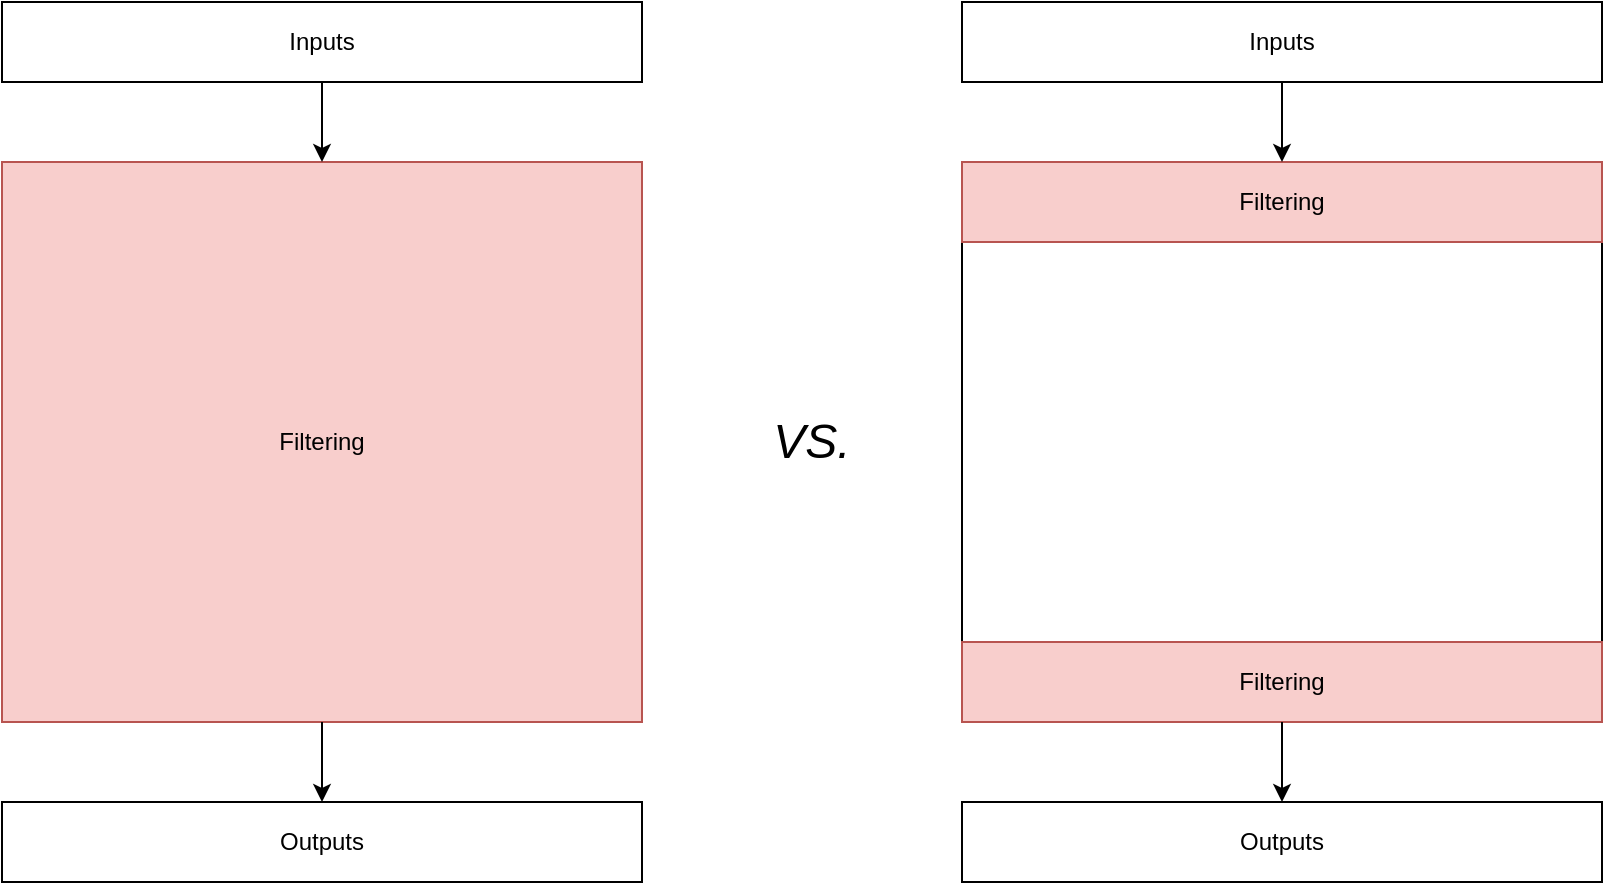 <mxfile version="14.2.9" type="device"><diagram name="Page-1" id="c4acf3e9-155e-7222-9cf6-157b1a14988f"><mxGraphModel dx="946" dy="564" grid="1" gridSize="10" guides="1" tooltips="1" connect="1" arrows="1" fold="1" page="1" pageScale="1" pageWidth="850" pageHeight="1100" background="#ffffff" math="0" shadow="0"><root><mxCell id="0"/><mxCell id="1" parent="0"/><mxCell id="XbddbNJmU0zKAfpiWnmZ-1" value="" style="rounded=0;whiteSpace=wrap;html=1;" vertex="1" parent="1"><mxGeometry x="40" y="120" width="320" height="280" as="geometry"/></mxCell><mxCell id="XbddbNJmU0zKAfpiWnmZ-2" value="" style="rounded=0;whiteSpace=wrap;html=1;" vertex="1" parent="1"><mxGeometry x="40" y="40" width="320" height="40" as="geometry"/></mxCell><mxCell id="XbddbNJmU0zKAfpiWnmZ-3" value="Inputs" style="text;html=1;strokeColor=none;fillColor=none;align=center;verticalAlign=middle;whiteSpace=wrap;rounded=0;" vertex="1" parent="1"><mxGeometry x="180" y="50" width="40" height="20" as="geometry"/></mxCell><mxCell id="XbddbNJmU0zKAfpiWnmZ-4" value="" style="rounded=0;whiteSpace=wrap;html=1;" vertex="1" parent="1"><mxGeometry x="40" y="440" width="320" height="40" as="geometry"/></mxCell><mxCell id="XbddbNJmU0zKAfpiWnmZ-5" value="Outputs" style="text;html=1;strokeColor=none;fillColor=none;align=center;verticalAlign=middle;whiteSpace=wrap;rounded=0;" vertex="1" parent="1"><mxGeometry x="180" y="450" width="40" height="20" as="geometry"/></mxCell><mxCell id="XbddbNJmU0zKAfpiWnmZ-6" value="" style="rounded=0;whiteSpace=wrap;html=1;fillColor=#f8cecc;strokeColor=#b85450;" vertex="1" parent="1"><mxGeometry x="40" y="120" width="320" height="280" as="geometry"/></mxCell><mxCell id="XbddbNJmU0zKAfpiWnmZ-7" value="Filtering" style="text;html=1;strokeColor=none;fillColor=none;align=center;verticalAlign=middle;whiteSpace=wrap;rounded=0;" vertex="1" parent="1"><mxGeometry x="180" y="250" width="40" height="20" as="geometry"/></mxCell><mxCell id="XbddbNJmU0zKAfpiWnmZ-8" value="" style="rounded=0;whiteSpace=wrap;html=1;" vertex="1" parent="1"><mxGeometry x="520" y="120" width="320" height="280" as="geometry"/></mxCell><mxCell id="XbddbNJmU0zKAfpiWnmZ-9" value="" style="rounded=0;whiteSpace=wrap;html=1;fillColor=#f8cecc;strokeColor=#b85450;" vertex="1" parent="1"><mxGeometry x="520" y="120" width="320" height="40" as="geometry"/></mxCell><mxCell id="XbddbNJmU0zKAfpiWnmZ-10" value="" style="rounded=0;whiteSpace=wrap;html=1;fillColor=#f8cecc;strokeColor=#b85450;" vertex="1" parent="1"><mxGeometry x="520" y="360" width="320" height="40" as="geometry"/></mxCell><mxCell id="XbddbNJmU0zKAfpiWnmZ-11" value="Filtering" style="text;html=1;strokeColor=none;fillColor=none;align=center;verticalAlign=middle;whiteSpace=wrap;rounded=0;" vertex="1" parent="1"><mxGeometry x="660" y="130" width="40" height="20" as="geometry"/></mxCell><mxCell id="XbddbNJmU0zKAfpiWnmZ-13" value="Filtering" style="text;html=1;strokeColor=none;fillColor=none;align=center;verticalAlign=middle;whiteSpace=wrap;rounded=0;" vertex="1" parent="1"><mxGeometry x="660" y="370" width="40" height="20" as="geometry"/></mxCell><mxCell id="XbddbNJmU0zKAfpiWnmZ-15" value="" style="rounded=0;whiteSpace=wrap;html=1;" vertex="1" parent="1"><mxGeometry x="520" y="40" width="320" height="40" as="geometry"/></mxCell><mxCell id="XbddbNJmU0zKAfpiWnmZ-16" value="Inputs" style="text;html=1;strokeColor=none;fillColor=none;align=center;verticalAlign=middle;whiteSpace=wrap;rounded=0;" vertex="1" parent="1"><mxGeometry x="660" y="50" width="40" height="20" as="geometry"/></mxCell><mxCell id="XbddbNJmU0zKAfpiWnmZ-17" value="" style="rounded=0;whiteSpace=wrap;html=1;" vertex="1" parent="1"><mxGeometry x="520" y="440" width="320" height="40" as="geometry"/></mxCell><mxCell id="XbddbNJmU0zKAfpiWnmZ-18" value="Outputs" style="text;html=1;strokeColor=none;fillColor=none;align=center;verticalAlign=middle;whiteSpace=wrap;rounded=0;" vertex="1" parent="1"><mxGeometry x="660" y="450" width="40" height="20" as="geometry"/></mxCell><mxCell id="XbddbNJmU0zKAfpiWnmZ-19" value="" style="endArrow=classic;html=1;exitX=0.5;exitY=1;exitDx=0;exitDy=0;entryX=0.5;entryY=0;entryDx=0;entryDy=0;" edge="1" parent="1" source="XbddbNJmU0zKAfpiWnmZ-2" target="XbddbNJmU0zKAfpiWnmZ-6"><mxGeometry width="50" height="50" relative="1" as="geometry"><mxPoint x="220" y="-30" as="sourcePoint"/><mxPoint x="270" y="-80" as="targetPoint"/></mxGeometry></mxCell><mxCell id="XbddbNJmU0zKAfpiWnmZ-20" value="" style="endArrow=classic;html=1;exitX=0.5;exitY=1;exitDx=0;exitDy=0;entryX=0.5;entryY=0;entryDx=0;entryDy=0;" edge="1" parent="1" source="XbddbNJmU0zKAfpiWnmZ-6" target="XbddbNJmU0zKAfpiWnmZ-4"><mxGeometry width="50" height="50" relative="1" as="geometry"><mxPoint x="410" y="280" as="sourcePoint"/><mxPoint x="460" y="230" as="targetPoint"/></mxGeometry></mxCell><mxCell id="XbddbNJmU0zKAfpiWnmZ-21" value="" style="endArrow=classic;html=1;exitX=0.5;exitY=1;exitDx=0;exitDy=0;entryX=0.5;entryY=0;entryDx=0;entryDy=0;" edge="1" parent="1" source="XbddbNJmU0zKAfpiWnmZ-15" target="XbddbNJmU0zKAfpiWnmZ-9"><mxGeometry width="50" height="50" relative="1" as="geometry"><mxPoint x="720" y="20" as="sourcePoint"/><mxPoint x="770" y="-30" as="targetPoint"/></mxGeometry></mxCell><mxCell id="XbddbNJmU0zKAfpiWnmZ-22" value="" style="endArrow=classic;html=1;exitX=0.5;exitY=1;exitDx=0;exitDy=0;entryX=0.5;entryY=0;entryDx=0;entryDy=0;" edge="1" parent="1" source="XbddbNJmU0zKAfpiWnmZ-10" target="XbddbNJmU0zKAfpiWnmZ-17"><mxGeometry width="50" height="50" relative="1" as="geometry"><mxPoint x="650" y="550" as="sourcePoint"/><mxPoint x="700" y="500" as="targetPoint"/></mxGeometry></mxCell><mxCell id="XbddbNJmU0zKAfpiWnmZ-23" value="&lt;i&gt;&lt;font style=&quot;font-size: 24px&quot;&gt;VS.&lt;/font&gt;&lt;/i&gt;" style="text;html=1;strokeColor=none;fillColor=none;align=center;verticalAlign=middle;whiteSpace=wrap;rounded=0;" vertex="1" parent="1"><mxGeometry x="425" y="250" width="40" height="20" as="geometry"/></mxCell></root></mxGraphModel></diagram></mxfile>